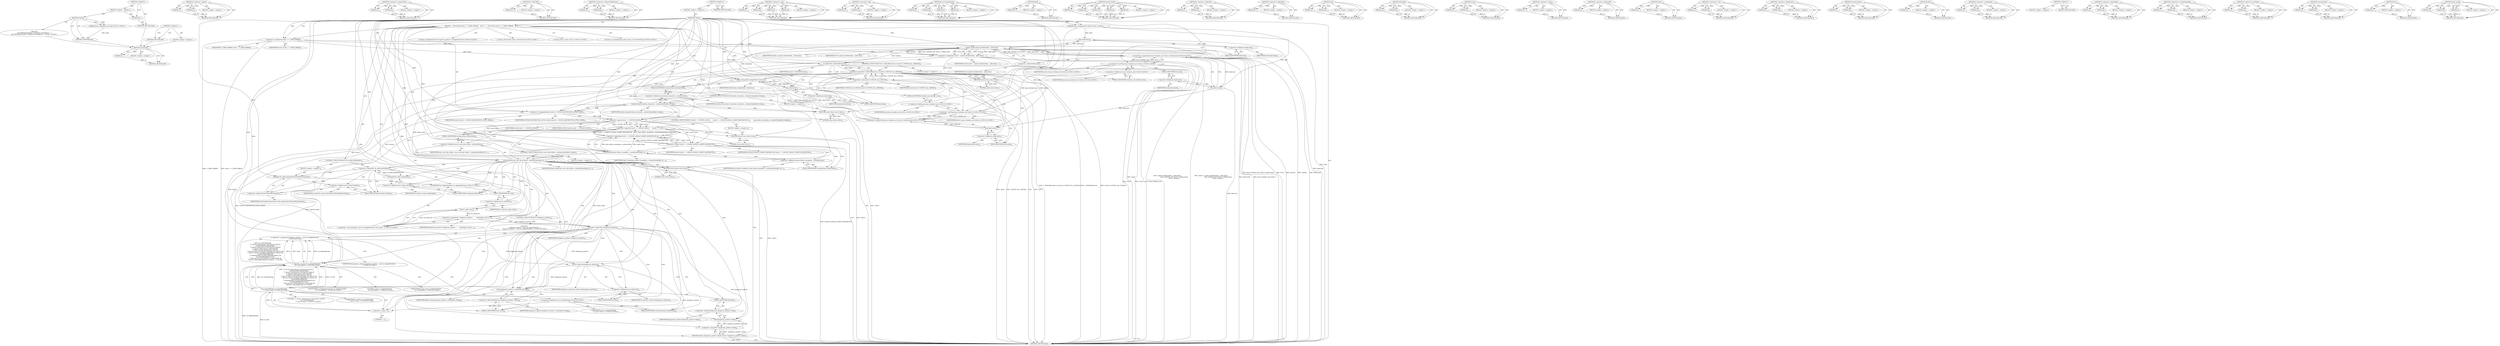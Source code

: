 digraph "&lt;global&gt;" {
vulnerable_282 [label=<(METHOD,initialized)>];
vulnerable_283 [label=<(PARAM,p1)>];
vulnerable_284 [label=<(BLOCK,&lt;empty&gt;,&lt;empty&gt;)>];
vulnerable_285 [label=<(METHOD_RETURN,ANY)>];
vulnerable_263 [label=<(METHOD,&lt;operator&gt;.equals)>];
vulnerable_264 [label=<(PARAM,p1)>];
vulnerable_265 [label=<(PARAM,p2)>];
vulnerable_266 [label=<(BLOCK,&lt;empty&gt;,&lt;empty&gt;)>];
vulnerable_267 [label=<(METHOD_RETURN,ANY)>];
vulnerable_215 [label=<(METHOD,&lt;operator&gt;.greaterThan)>];
vulnerable_216 [label=<(PARAM,p1)>];
vulnerable_217 [label=<(PARAM,p2)>];
vulnerable_218 [label=<(BLOCK,&lt;empty&gt;,&lt;empty&gt;)>];
vulnerable_219 [label=<(METHOD_RETURN,ANY)>];
vulnerable_238 [label=<(METHOD,U_FAILURE)>];
vulnerable_239 [label=<(PARAM,p1)>];
vulnerable_240 [label=<(BLOCK,&lt;empty&gt;,&lt;empty&gt;)>];
vulnerable_241 [label=<(METHOD_RETURN,ANY)>];
vulnerable_328 [label=<(METHOD,&lt;operator&gt;.indirectFieldAccess)>];
vulnerable_329 [label=<(PARAM,p1)>];
vulnerable_330 [label=<(PARAM,p2)>];
vulnerable_331 [label=<(BLOCK,&lt;empty&gt;,&lt;empty&gt;)>];
vulnerable_332 [label=<(METHOD_RETURN,ANY)>];
vulnerable_6 [label=<(METHOD,&lt;global&gt;)<SUB>1</SUB>>];
vulnerable_7 [label=<(BLOCK,&lt;empty&gt;,&lt;empty&gt;)<SUB>1</SUB>>];
vulnerable_8 [label=<(METHOD,Check)<SUB>1</SUB>>];
vulnerable_9 [label="<(PARAM,base::StringPiece16 label)<SUB>1</SUB>>"];
vulnerable_10 [label=<(BLOCK,{
   UErrorCode status = U_ZERO_ERROR;
   int32...,{
   UErrorCode status = U_ZERO_ERROR;
   int32...)<SUB>1</SUB>>];
vulnerable_11 [label="<(LOCAL,UErrorCode status: UErrorCode)<SUB>2</SUB>>"];
vulnerable_12 [label=<(&lt;operator&gt;.assignment,status = U_ZERO_ERROR)<SUB>2</SUB>>];
vulnerable_13 [label=<(IDENTIFIER,status,status = U_ZERO_ERROR)<SUB>2</SUB>>];
vulnerable_14 [label=<(IDENTIFIER,U_ZERO_ERROR,status = U_ZERO_ERROR)<SUB>2</SUB>>];
vulnerable_15 [label="<(LOCAL,int32_t result: int32_t)<SUB>3</SUB>>"];
vulnerable_16 [label=<(&lt;operator&gt;.assignment,result = uspoof_check(checker_, label.data(),
 ...)<SUB>3</SUB>>];
vulnerable_17 [label=<(IDENTIFIER,result,result = uspoof_check(checker_, label.data(),
 ...)<SUB>3</SUB>>];
vulnerable_18 [label=<(uspoof_check,uspoof_check(checker_, label.data(),
          ...)<SUB>3</SUB>>];
vulnerable_19 [label=<(IDENTIFIER,checker_,uspoof_check(checker_, label.data(),
          ...)<SUB>3</SUB>>];
vulnerable_20 [label=<(data,label.data())<SUB>3</SUB>>];
vulnerable_21 [label=<(&lt;operator&gt;.fieldAccess,label.data)<SUB>3</SUB>>];
vulnerable_22 [label=<(IDENTIFIER,label,label.data())<SUB>3</SUB>>];
vulnerable_23 [label=<(FIELD_IDENTIFIER,data,data)<SUB>3</SUB>>];
vulnerable_24 [label="<(&lt;operator&gt;.greaterThan,base::checked_cast&lt;int32_t&gt;(label.size()))<SUB>4</SUB>>"];
vulnerable_25 [label="<(&lt;operator&gt;.lessThan,base::checked_cast&lt;int32_t)<SUB>4</SUB>>"];
vulnerable_26 [label="<(&lt;operator&gt;.fieldAccess,base::checked_cast)<SUB>4</SUB>>"];
vulnerable_27 [label="<(IDENTIFIER,base,base::checked_cast&lt;int32_t)<SUB>4</SUB>>"];
vulnerable_28 [label=<(FIELD_IDENTIFIER,checked_cast,checked_cast)<SUB>4</SUB>>];
vulnerable_29 [label="<(IDENTIFIER,int32_t,base::checked_cast&lt;int32_t)<SUB>4</SUB>>"];
vulnerable_30 [label=<(size,label.size())<SUB>4</SUB>>];
vulnerable_31 [label=<(&lt;operator&gt;.fieldAccess,label.size)<SUB>4</SUB>>];
vulnerable_32 [label=<(IDENTIFIER,label,label.size())<SUB>4</SUB>>];
vulnerable_33 [label=<(FIELD_IDENTIFIER,size,size)<SUB>4</SUB>>];
vulnerable_34 [label=<(IDENTIFIER,NULL,uspoof_check(checker_, label.data(),
          ...)<SUB>5</SUB>>];
vulnerable_35 [label=<(&lt;operator&gt;.addressOf,&amp;status)<SUB>5</SUB>>];
vulnerable_36 [label=<(IDENTIFIER,status,uspoof_check(checker_, label.data(),
          ...)<SUB>5</SUB>>];
vulnerable_37 [label=<(CONTROL_STRUCTURE,IF,if (U_FAILURE(status) || (result &amp; USPOOF_ALL_CHECKS)))<SUB>6</SUB>>];
vulnerable_38 [label=<(&lt;operator&gt;.logicalOr,U_FAILURE(status) || (result &amp; USPOOF_ALL_CHECKS))<SUB>6</SUB>>];
vulnerable_39 [label=<(U_FAILURE,U_FAILURE(status))<SUB>6</SUB>>];
vulnerable_40 [label=<(IDENTIFIER,status,U_FAILURE(status))<SUB>6</SUB>>];
vulnerable_41 [label=<(&lt;operator&gt;.and,result &amp; USPOOF_ALL_CHECKS)<SUB>6</SUB>>];
vulnerable_42 [label=<(IDENTIFIER,result,result &amp; USPOOF_ALL_CHECKS)<SUB>6</SUB>>];
vulnerable_43 [label=<(IDENTIFIER,USPOOF_ALL_CHECKS,result &amp; USPOOF_ALL_CHECKS)<SUB>6</SUB>>];
vulnerable_44 [label=<(BLOCK,&lt;empty&gt;,&lt;empty&gt;)<SUB>7</SUB>>];
vulnerable_45 [label=<(RETURN,return false;,return false;)<SUB>7</SUB>>];
vulnerable_46 [label=<(LITERAL,false,return false;)<SUB>7</SUB>>];
vulnerable_47 [label="<(LOCAL,icu.UnicodeString label_string: icu.UnicodeString)<SUB>9</SUB>>"];
vulnerable_48 [label=<(label_string,label_string(FALSE, label.data(),
             ...)<SUB>9</SUB>>];
vulnerable_49 [label=<(IDENTIFIER,FALSE,label_string(FALSE, label.data(),
             ...)<SUB>9</SUB>>];
vulnerable_50 [label=<(data,label.data())<SUB>9</SUB>>];
vulnerable_51 [label=<(&lt;operator&gt;.fieldAccess,label.data)<SUB>9</SUB>>];
vulnerable_52 [label=<(IDENTIFIER,label,label.data())<SUB>9</SUB>>];
vulnerable_53 [label=<(FIELD_IDENTIFIER,data,data)<SUB>9</SUB>>];
vulnerable_54 [label="<(&lt;operator&gt;.greaterThan,base::checked_cast&lt;int32_t&gt;(label.size()))<SUB>10</SUB>>"];
vulnerable_55 [label="<(&lt;operator&gt;.lessThan,base::checked_cast&lt;int32_t)<SUB>10</SUB>>"];
vulnerable_56 [label="<(&lt;operator&gt;.fieldAccess,base::checked_cast)<SUB>10</SUB>>"];
vulnerable_57 [label="<(IDENTIFIER,base,base::checked_cast&lt;int32_t)<SUB>10</SUB>>"];
vulnerable_58 [label=<(FIELD_IDENTIFIER,checked_cast,checked_cast)<SUB>10</SUB>>];
vulnerable_59 [label="<(IDENTIFIER,int32_t,base::checked_cast&lt;int32_t)<SUB>10</SUB>>"];
vulnerable_60 [label=<(size,label.size())<SUB>10</SUB>>];
vulnerable_61 [label=<(&lt;operator&gt;.fieldAccess,label.size)<SUB>10</SUB>>];
vulnerable_62 [label=<(IDENTIFIER,label,label.size())<SUB>10</SUB>>];
vulnerable_63 [label=<(FIELD_IDENTIFIER,size,size)<SUB>10</SUB>>];
vulnerable_64 [label=<(CONTROL_STRUCTURE,IF,if (deviation_characters_.containsSome(label_string)))<SUB>12</SUB>>];
vulnerable_65 [label=<(containsSome,deviation_characters_.containsSome(label_string))<SUB>12</SUB>>];
vulnerable_66 [label=<(&lt;operator&gt;.fieldAccess,deviation_characters_.containsSome)<SUB>12</SUB>>];
vulnerable_67 [label=<(IDENTIFIER,deviation_characters_,deviation_characters_.containsSome(label_string))<SUB>12</SUB>>];
vulnerable_68 [label=<(FIELD_IDENTIFIER,containsSome,containsSome)<SUB>12</SUB>>];
vulnerable_69 [label=<(IDENTIFIER,label_string,deviation_characters_.containsSome(label_string))<SUB>12</SUB>>];
vulnerable_70 [label=<(BLOCK,&lt;empty&gt;,&lt;empty&gt;)<SUB>13</SUB>>];
vulnerable_71 [label=<(RETURN,return false;,return false;)<SUB>13</SUB>>];
vulnerable_72 [label=<(LITERAL,false,return false;)<SUB>13</SUB>>];
vulnerable_73 [label=<(&lt;operators&gt;.assignmentAnd,result &amp;= USPOOF_RESTRICTION_LEVEL_MASK)<SUB>15</SUB>>];
vulnerable_74 [label=<(IDENTIFIER,result,result &amp;= USPOOF_RESTRICTION_LEVEL_MASK)<SUB>15</SUB>>];
vulnerable_75 [label=<(IDENTIFIER,USPOOF_RESTRICTION_LEVEL_MASK,result &amp;= USPOOF_RESTRICTION_LEVEL_MASK)<SUB>15</SUB>>];
vulnerable_76 [label=<(CONTROL_STRUCTURE,IF,if (result == USPOOF_ASCII ||
      (result == USPOOF_SINGLE_SCRIPT_RESTRICTIVE &amp;&amp;
       kana_letters_exceptions_.containsNone(label_string))))<SUB>16</SUB>>];
vulnerable_77 [label=<(&lt;operator&gt;.logicalOr,result == USPOOF_ASCII ||
      (result == USPO...)<SUB>16</SUB>>];
vulnerable_78 [label=<(&lt;operator&gt;.equals,result == USPOOF_ASCII)<SUB>16</SUB>>];
vulnerable_79 [label=<(IDENTIFIER,result,result == USPOOF_ASCII)<SUB>16</SUB>>];
vulnerable_80 [label=<(IDENTIFIER,USPOOF_ASCII,result == USPOOF_ASCII)<SUB>16</SUB>>];
vulnerable_81 [label=<(&lt;operator&gt;.logicalAnd,result == USPOOF_SINGLE_SCRIPT_RESTRICTIVE &amp;&amp;
 ...)<SUB>17</SUB>>];
vulnerable_82 [label=<(&lt;operator&gt;.equals,result == USPOOF_SINGLE_SCRIPT_RESTRICTIVE)<SUB>17</SUB>>];
vulnerable_83 [label=<(IDENTIFIER,result,result == USPOOF_SINGLE_SCRIPT_RESTRICTIVE)<SUB>17</SUB>>];
vulnerable_84 [label=<(IDENTIFIER,USPOOF_SINGLE_SCRIPT_RESTRICTIVE,result == USPOOF_SINGLE_SCRIPT_RESTRICTIVE)<SUB>17</SUB>>];
vulnerable_85 [label=<(containsNone,kana_letters_exceptions_.containsNone(label_str...)<SUB>18</SUB>>];
vulnerable_86 [label=<(&lt;operator&gt;.fieldAccess,kana_letters_exceptions_.containsNone)<SUB>18</SUB>>];
vulnerable_87 [label=<(IDENTIFIER,kana_letters_exceptions_,kana_letters_exceptions_.containsNone(label_str...)<SUB>18</SUB>>];
vulnerable_88 [label=<(FIELD_IDENTIFIER,containsNone,containsNone)<SUB>18</SUB>>];
vulnerable_89 [label=<(IDENTIFIER,label_string,kana_letters_exceptions_.containsNone(label_str...)<SUB>18</SUB>>];
vulnerable_90 [label=<(BLOCK,&lt;empty&gt;,&lt;empty&gt;)<SUB>19</SUB>>];
vulnerable_91 [label=<(RETURN,return true;,return true;)<SUB>19</SUB>>];
vulnerable_92 [label=<(LITERAL,true,return true;)<SUB>19</SUB>>];
vulnerable_93 [label=<(CONTROL_STRUCTURE,IF,if (non_ascii_latin_letters_.containsSome(label_string)))<SUB>21</SUB>>];
vulnerable_94 [label=<(containsSome,non_ascii_latin_letters_.containsSome(label_str...)<SUB>21</SUB>>];
vulnerable_95 [label=<(&lt;operator&gt;.fieldAccess,non_ascii_latin_letters_.containsSome)<SUB>21</SUB>>];
vulnerable_96 [label=<(IDENTIFIER,non_ascii_latin_letters_,non_ascii_latin_letters_.containsSome(label_str...)<SUB>21</SUB>>];
vulnerable_97 [label=<(FIELD_IDENTIFIER,containsSome,containsSome)<SUB>21</SUB>>];
vulnerable_98 [label=<(IDENTIFIER,label_string,non_ascii_latin_letters_.containsSome(label_str...)<SUB>21</SUB>>];
vulnerable_99 [label=<(BLOCK,&lt;empty&gt;,&lt;empty&gt;)<SUB>22</SUB>>];
vulnerable_100 [label=<(RETURN,return false;,return false;)<SUB>22</SUB>>];
vulnerable_101 [label=<(LITERAL,false,return false;)<SUB>22</SUB>>];
vulnerable_102 [label=<(CONTROL_STRUCTURE,IF,if (!tls_index.initialized()))<SUB>24</SUB>>];
vulnerable_103 [label=<(&lt;operator&gt;.logicalNot,!tls_index.initialized())<SUB>24</SUB>>];
vulnerable_104 [label=<(initialized,tls_index.initialized())<SUB>24</SUB>>];
vulnerable_105 [label=<(&lt;operator&gt;.fieldAccess,tls_index.initialized)<SUB>24</SUB>>];
vulnerable_106 [label=<(IDENTIFIER,tls_index,tls_index.initialized())<SUB>24</SUB>>];
vulnerable_107 [label=<(FIELD_IDENTIFIER,initialized,initialized)<SUB>24</SUB>>];
vulnerable_108 [label=<(BLOCK,&lt;empty&gt;,&lt;empty&gt;)<SUB>25</SUB>>];
vulnerable_109 [label=<(Initialize,tls_index.Initialize(&amp;OnThreadTermination))<SUB>25</SUB>>];
vulnerable_110 [label=<(&lt;operator&gt;.fieldAccess,tls_index.Initialize)<SUB>25</SUB>>];
vulnerable_111 [label=<(IDENTIFIER,tls_index,tls_index.Initialize(&amp;OnThreadTermination))<SUB>25</SUB>>];
vulnerable_112 [label=<(FIELD_IDENTIFIER,Initialize,Initialize)<SUB>25</SUB>>];
vulnerable_113 [label=<(&lt;operator&gt;.addressOf,&amp;OnThreadTermination)<SUB>25</SUB>>];
vulnerable_114 [label=<(IDENTIFIER,OnThreadTermination,tls_index.Initialize(&amp;OnThreadTermination))<SUB>25</SUB>>];
vulnerable_115 [label="<(LOCAL,icu.RegexMatcher* dangerous_pattern: icu.RegexMatcher*)<SUB>26</SUB>>"];
vulnerable_116 [label=<(&lt;operator&gt;.assignment,* dangerous_pattern =
      reinterpret_cast&lt;ic...)<SUB>26</SUB>>];
vulnerable_117 [label=<(IDENTIFIER,dangerous_pattern,* dangerous_pattern =
      reinterpret_cast&lt;ic...)<SUB>26</SUB>>];
vulnerable_118 [label="<(&lt;operator&gt;.cast,reinterpret_cast&lt;icu::RegexMatcher*&gt;(tls_index....)<SUB>27</SUB>>"];
vulnerable_119 [label="<(UNKNOWN,icu::RegexMatcher*,icu::RegexMatcher*)<SUB>27</SUB>>"];
vulnerable_120 [label=<(Get,tls_index.Get())<SUB>27</SUB>>];
vulnerable_121 [label=<(&lt;operator&gt;.fieldAccess,tls_index.Get)<SUB>27</SUB>>];
vulnerable_122 [label=<(IDENTIFIER,tls_index,tls_index.Get())<SUB>27</SUB>>];
vulnerable_123 [label=<(FIELD_IDENTIFIER,Get,Get)<SUB>27</SUB>>];
vulnerable_124 [label=<(CONTROL_STRUCTURE,IF,if (!dangerous_pattern))<SUB>28</SUB>>];
vulnerable_125 [label=<(&lt;operator&gt;.logicalNot,!dangerous_pattern)<SUB>28</SUB>>];
vulnerable_126 [label=<(IDENTIFIER,dangerous_pattern,!dangerous_pattern)<SUB>28</SUB>>];
vulnerable_127 [label="<(BLOCK,{
    dangerous_pattern = new icu::RegexMatcher...,{
    dangerous_pattern = new icu::RegexMatcher...)<SUB>28</SUB>>"];
vulnerable_128 [label="<(&lt;operator&gt;.assignment,dangerous_pattern = new icu::RegexMatcher(
    ...)<SUB>29</SUB>>"];
vulnerable_129 [label="<(IDENTIFIER,dangerous_pattern,dangerous_pattern = new icu::RegexMatcher(
    ...)<SUB>29</SUB>>"];
vulnerable_130 [label="<(&lt;operator&gt;.new,new icu::RegexMatcher(
        icu::UnicodeStri...)<SUB>29</SUB>>"];
vulnerable_131 [label="<(IDENTIFIER,icu::RegexMatcher,new icu::RegexMatcher(
        icu::UnicodeStri...)<SUB>29</SUB>>"];
vulnerable_132 [label="<(icu.UnicodeString,icu::UnicodeString(
            &quot;[^\\p{scx=kana...)<SUB>30</SUB>>"];
vulnerable_133 [label="<(&lt;operator&gt;.fieldAccess,icu::UnicodeString)<SUB>30</SUB>>"];
vulnerable_134 [label="<(IDENTIFIER,icu,icu::UnicodeString(
            &quot;[^\\p{scx=kana...)<SUB>30</SUB>>"];
vulnerable_135 [label=<(FIELD_IDENTIFIER,UnicodeString,UnicodeString)<SUB>30</SUB>>];
vulnerable_136 [label="<(LITERAL,&quot;[^\\p{scx=kana}\\p{scx=hira}\\p{scx=hani}]&quot;
  ...,icu::UnicodeString(
            &quot;[^\\p{scx=kana...)<SUB>31</SUB>>"];
vulnerable_137 [label=<(&lt;operator&gt;.minus,-1)<SUB>42</SUB>>];
vulnerable_138 [label=<(LITERAL,1,-1)<SUB>42</SUB>>];
vulnerable_139 [label="<(IDENTIFIER,US_INV,icu::UnicodeString(
            &quot;[^\\p{scx=kana...)<SUB>42</SUB>>"];
vulnerable_140 [label="<(LITERAL,0,new icu::RegexMatcher(
        icu::UnicodeStri...)<SUB>43</SUB>>"];
vulnerable_141 [label="<(IDENTIFIER,status,new icu::RegexMatcher(
        icu::UnicodeStri...)<SUB>43</SUB>>"];
vulnerable_142 [label=<(Set,tls_index.Set(dangerous_pattern))<SUB>44</SUB>>];
vulnerable_143 [label=<(&lt;operator&gt;.fieldAccess,tls_index.Set)<SUB>44</SUB>>];
vulnerable_144 [label=<(IDENTIFIER,tls_index,tls_index.Set(dangerous_pattern))<SUB>44</SUB>>];
vulnerable_145 [label=<(FIELD_IDENTIFIER,Set,Set)<SUB>44</SUB>>];
vulnerable_146 [label=<(IDENTIFIER,dangerous_pattern,tls_index.Set(dangerous_pattern))<SUB>44</SUB>>];
vulnerable_147 [label=<(reset,dangerous_pattern-&gt;reset(label_string))<SUB>46</SUB>>];
vulnerable_148 [label=<(&lt;operator&gt;.indirectFieldAccess,dangerous_pattern-&gt;reset)<SUB>46</SUB>>];
vulnerable_149 [label=<(IDENTIFIER,dangerous_pattern,dangerous_pattern-&gt;reset(label_string))<SUB>46</SUB>>];
vulnerable_150 [label=<(FIELD_IDENTIFIER,reset,reset)<SUB>46</SUB>>];
vulnerable_151 [label=<(IDENTIFIER,label_string,dangerous_pattern-&gt;reset(label_string))<SUB>46</SUB>>];
vulnerable_152 [label=<(RETURN,return !dangerous_pattern-&gt;find();,return !dangerous_pattern-&gt;find();)<SUB>47</SUB>>];
vulnerable_153 [label=<(&lt;operator&gt;.logicalNot,!dangerous_pattern-&gt;find())<SUB>47</SUB>>];
vulnerable_154 [label=<(find,dangerous_pattern-&gt;find())<SUB>47</SUB>>];
vulnerable_155 [label=<(&lt;operator&gt;.indirectFieldAccess,dangerous_pattern-&gt;find)<SUB>47</SUB>>];
vulnerable_156 [label=<(IDENTIFIER,dangerous_pattern,dangerous_pattern-&gt;find())<SUB>47</SUB>>];
vulnerable_157 [label=<(FIELD_IDENTIFIER,find,find)<SUB>47</SUB>>];
vulnerable_158 [label=<(METHOD_RETURN,bool)<SUB>1</SUB>>];
vulnerable_160 [label=<(METHOD_RETURN,ANY)<SUB>1</SUB>>];
vulnerable_300 [label=<(METHOD,&lt;operator&gt;.new)>];
vulnerable_301 [label=<(PARAM,p1)>];
vulnerable_302 [label=<(PARAM,p2)>];
vulnerable_303 [label=<(PARAM,p3)>];
vulnerable_304 [label=<(PARAM,p4)>];
vulnerable_305 [label=<(BLOCK,&lt;empty&gt;,&lt;empty&gt;)>];
vulnerable_306 [label=<(METHOD_RETURN,ANY)>];
vulnerable_242 [label=<(METHOD,&lt;operator&gt;.and)>];
vulnerable_243 [label=<(PARAM,p1)>];
vulnerable_244 [label=<(PARAM,p2)>];
vulnerable_245 [label=<(BLOCK,&lt;empty&gt;,&lt;empty&gt;)>];
vulnerable_246 [label=<(METHOD_RETURN,ANY)>];
vulnerable_307 [label=<(METHOD,icu.UnicodeString)>];
vulnerable_308 [label=<(PARAM,p1)>];
vulnerable_309 [label=<(PARAM,p2)>];
vulnerable_310 [label=<(PARAM,p3)>];
vulnerable_311 [label=<(PARAM,p4)>];
vulnerable_312 [label=<(BLOCK,&lt;empty&gt;,&lt;empty&gt;)>];
vulnerable_313 [label=<(METHOD_RETURN,ANY)>];
vulnerable_333 [label=<(METHOD,find)>];
vulnerable_334 [label=<(PARAM,p1)>];
vulnerable_335 [label=<(BLOCK,&lt;empty&gt;,&lt;empty&gt;)>];
vulnerable_336 [label=<(METHOD_RETURN,ANY)>];
vulnerable_198 [label=<(METHOD,uspoof_check)>];
vulnerable_199 [label=<(PARAM,p1)>];
vulnerable_200 [label=<(PARAM,p2)>];
vulnerable_201 [label=<(PARAM,p3)>];
vulnerable_202 [label=<(PARAM,p4)>];
vulnerable_203 [label=<(PARAM,p5)>];
vulnerable_204 [label=<(BLOCK,&lt;empty&gt;,&lt;empty&gt;)>];
vulnerable_205 [label=<(METHOD_RETURN,ANY)>];
vulnerable_233 [label=<(METHOD,&lt;operator&gt;.logicalOr)>];
vulnerable_234 [label=<(PARAM,p1)>];
vulnerable_235 [label=<(PARAM,p2)>];
vulnerable_236 [label=<(BLOCK,&lt;empty&gt;,&lt;empty&gt;)>];
vulnerable_237 [label=<(METHOD_RETURN,ANY)>];
vulnerable_278 [label=<(METHOD,&lt;operator&gt;.logicalNot)>];
vulnerable_279 [label=<(PARAM,p1)>];
vulnerable_280 [label=<(BLOCK,&lt;empty&gt;,&lt;empty&gt;)>];
vulnerable_281 [label=<(METHOD_RETURN,ANY)>];
vulnerable_318 [label=<(METHOD,Set)>];
vulnerable_319 [label=<(PARAM,p1)>];
vulnerable_320 [label=<(PARAM,p2)>];
vulnerable_321 [label=<(BLOCK,&lt;empty&gt;,&lt;empty&gt;)>];
vulnerable_322 [label=<(METHOD_RETURN,ANY)>];
vulnerable_286 [label=<(METHOD,Initialize)>];
vulnerable_287 [label=<(PARAM,p1)>];
vulnerable_288 [label=<(PARAM,p2)>];
vulnerable_289 [label=<(BLOCK,&lt;empty&gt;,&lt;empty&gt;)>];
vulnerable_290 [label=<(METHOD_RETURN,ANY)>];
vulnerable_323 [label=<(METHOD,reset)>];
vulnerable_324 [label=<(PARAM,p1)>];
vulnerable_325 [label=<(PARAM,p2)>];
vulnerable_326 [label=<(BLOCK,&lt;empty&gt;,&lt;empty&gt;)>];
vulnerable_327 [label=<(METHOD_RETURN,ANY)>];
vulnerable_314 [label=<(METHOD,&lt;operator&gt;.minus)>];
vulnerable_315 [label=<(PARAM,p1)>];
vulnerable_316 [label=<(BLOCK,&lt;empty&gt;,&lt;empty&gt;)>];
vulnerable_317 [label=<(METHOD_RETURN,ANY)>];
vulnerable_229 [label=<(METHOD,&lt;operator&gt;.addressOf)>];
vulnerable_230 [label=<(PARAM,p1)>];
vulnerable_231 [label=<(BLOCK,&lt;empty&gt;,&lt;empty&gt;)>];
vulnerable_232 [label=<(METHOD_RETURN,ANY)>];
vulnerable_225 [label=<(METHOD,size)>];
vulnerable_226 [label=<(PARAM,p1)>];
vulnerable_227 [label=<(BLOCK,&lt;empty&gt;,&lt;empty&gt;)>];
vulnerable_228 [label=<(METHOD_RETURN,ANY)>];
vulnerable_291 [label=<(METHOD,&lt;operator&gt;.cast)>];
vulnerable_292 [label=<(PARAM,p1)>];
vulnerable_293 [label=<(PARAM,p2)>];
vulnerable_294 [label=<(BLOCK,&lt;empty&gt;,&lt;empty&gt;)>];
vulnerable_295 [label=<(METHOD_RETURN,ANY)>];
vulnerable_210 [label=<(METHOD,&lt;operator&gt;.fieldAccess)>];
vulnerable_211 [label=<(PARAM,p1)>];
vulnerable_212 [label=<(PARAM,p2)>];
vulnerable_213 [label=<(BLOCK,&lt;empty&gt;,&lt;empty&gt;)>];
vulnerable_214 [label=<(METHOD_RETURN,ANY)>];
vulnerable_253 [label=<(METHOD,containsSome)>];
vulnerable_254 [label=<(PARAM,p1)>];
vulnerable_255 [label=<(PARAM,p2)>];
vulnerable_256 [label=<(BLOCK,&lt;empty&gt;,&lt;empty&gt;)>];
vulnerable_257 [label=<(METHOD_RETURN,ANY)>];
vulnerable_206 [label=<(METHOD,data)>];
vulnerable_207 [label=<(PARAM,p1)>];
vulnerable_208 [label=<(BLOCK,&lt;empty&gt;,&lt;empty&gt;)>];
vulnerable_209 [label=<(METHOD_RETURN,ANY)>];
vulnerable_193 [label=<(METHOD,&lt;operator&gt;.assignment)>];
vulnerable_194 [label=<(PARAM,p1)>];
vulnerable_195 [label=<(PARAM,p2)>];
vulnerable_196 [label=<(BLOCK,&lt;empty&gt;,&lt;empty&gt;)>];
vulnerable_197 [label=<(METHOD_RETURN,ANY)>];
vulnerable_187 [label=<(METHOD,&lt;global&gt;)<SUB>1</SUB>>];
vulnerable_188 [label=<(BLOCK,&lt;empty&gt;,&lt;empty&gt;)>];
vulnerable_189 [label=<(METHOD_RETURN,ANY)>];
vulnerable_268 [label=<(METHOD,&lt;operator&gt;.logicalAnd)>];
vulnerable_269 [label=<(PARAM,p1)>];
vulnerable_270 [label=<(PARAM,p2)>];
vulnerable_271 [label=<(BLOCK,&lt;empty&gt;,&lt;empty&gt;)>];
vulnerable_272 [label=<(METHOD_RETURN,ANY)>];
vulnerable_258 [label=<(METHOD,&lt;operators&gt;.assignmentAnd)>];
vulnerable_259 [label=<(PARAM,p1)>];
vulnerable_260 [label=<(PARAM,p2)>];
vulnerable_261 [label=<(BLOCK,&lt;empty&gt;,&lt;empty&gt;)>];
vulnerable_262 [label=<(METHOD_RETURN,ANY)>];
vulnerable_220 [label=<(METHOD,&lt;operator&gt;.lessThan)>];
vulnerable_221 [label=<(PARAM,p1)>];
vulnerable_222 [label=<(PARAM,p2)>];
vulnerable_223 [label=<(BLOCK,&lt;empty&gt;,&lt;empty&gt;)>];
vulnerable_224 [label=<(METHOD_RETURN,ANY)>];
vulnerable_273 [label=<(METHOD,containsNone)>];
vulnerable_274 [label=<(PARAM,p1)>];
vulnerable_275 [label=<(PARAM,p2)>];
vulnerable_276 [label=<(BLOCK,&lt;empty&gt;,&lt;empty&gt;)>];
vulnerable_277 [label=<(METHOD_RETURN,ANY)>];
vulnerable_296 [label=<(METHOD,Get)>];
vulnerable_297 [label=<(PARAM,p1)>];
vulnerable_298 [label=<(BLOCK,&lt;empty&gt;,&lt;empty&gt;)>];
vulnerable_299 [label=<(METHOD_RETURN,ANY)>];
vulnerable_247 [label=<(METHOD,label_string)>];
vulnerable_248 [label=<(PARAM,p1)>];
vulnerable_249 [label=<(PARAM,p2)>];
vulnerable_250 [label=<(PARAM,p3)>];
vulnerable_251 [label=<(BLOCK,&lt;empty&gt;,&lt;empty&gt;)>];
vulnerable_252 [label=<(METHOD_RETURN,ANY)>];
fixed_6 [label=<(METHOD,&lt;global&gt;)<SUB>1</SUB>>];
fixed_7 [label=<(BLOCK,&lt;empty&gt;,&lt;empty&gt;)<SUB>1</SUB>>];
fixed_8 [label=<(METHOD,Check)<SUB>1</SUB>>];
fixed_9 [label="<(PARAM,base::StringPiece16 label)<SUB>1</SUB>>"];
fixed_10 [label="<(BLOCK,{
bool IDNSpoofChecker::Check(base::StringPiece...,{
bool IDNSpoofChecker::Check(base::StringPiece...)<SUB>1</SUB>>"];
fixed_11 [label=<(METHOD_RETURN,bool)<SUB>1</SUB>>];
fixed_13 [label=<(UNKNOWN,,)>];
fixed_14 [label=<(METHOD_RETURN,ANY)<SUB>1</SUB>>];
fixed_25 [label=<(METHOD,&lt;global&gt;)<SUB>1</SUB>>];
fixed_26 [label=<(BLOCK,&lt;empty&gt;,&lt;empty&gt;)>];
fixed_27 [label=<(METHOD_RETURN,ANY)>];
vulnerable_282 -> vulnerable_283  [key=0, label="AST: "];
vulnerable_282 -> vulnerable_283  [key=1, label="DDG: "];
vulnerable_282 -> vulnerable_284  [key=0, label="AST: "];
vulnerable_282 -> vulnerable_285  [key=0, label="AST: "];
vulnerable_282 -> vulnerable_285  [key=1, label="CFG: "];
vulnerable_283 -> vulnerable_285  [key=0, label="DDG: p1"];
vulnerable_263 -> vulnerable_264  [key=0, label="AST: "];
vulnerable_263 -> vulnerable_264  [key=1, label="DDG: "];
vulnerable_263 -> vulnerable_266  [key=0, label="AST: "];
vulnerable_263 -> vulnerable_265  [key=0, label="AST: "];
vulnerable_263 -> vulnerable_265  [key=1, label="DDG: "];
vulnerable_263 -> vulnerable_267  [key=0, label="AST: "];
vulnerable_263 -> vulnerable_267  [key=1, label="CFG: "];
vulnerable_264 -> vulnerable_267  [key=0, label="DDG: p1"];
vulnerable_265 -> vulnerable_267  [key=0, label="DDG: p2"];
vulnerable_215 -> vulnerable_216  [key=0, label="AST: "];
vulnerable_215 -> vulnerable_216  [key=1, label="DDG: "];
vulnerable_215 -> vulnerable_218  [key=0, label="AST: "];
vulnerable_215 -> vulnerable_217  [key=0, label="AST: "];
vulnerable_215 -> vulnerable_217  [key=1, label="DDG: "];
vulnerable_215 -> vulnerable_219  [key=0, label="AST: "];
vulnerable_215 -> vulnerable_219  [key=1, label="CFG: "];
vulnerable_216 -> vulnerable_219  [key=0, label="DDG: p1"];
vulnerable_217 -> vulnerable_219  [key=0, label="DDG: p2"];
vulnerable_238 -> vulnerable_239  [key=0, label="AST: "];
vulnerable_238 -> vulnerable_239  [key=1, label="DDG: "];
vulnerable_238 -> vulnerable_240  [key=0, label="AST: "];
vulnerable_238 -> vulnerable_241  [key=0, label="AST: "];
vulnerable_238 -> vulnerable_241  [key=1, label="CFG: "];
vulnerable_239 -> vulnerable_241  [key=0, label="DDG: p1"];
vulnerable_328 -> vulnerable_329  [key=0, label="AST: "];
vulnerable_328 -> vulnerable_329  [key=1, label="DDG: "];
vulnerable_328 -> vulnerable_331  [key=0, label="AST: "];
vulnerable_328 -> vulnerable_330  [key=0, label="AST: "];
vulnerable_328 -> vulnerable_330  [key=1, label="DDG: "];
vulnerable_328 -> vulnerable_332  [key=0, label="AST: "];
vulnerable_328 -> vulnerable_332  [key=1, label="CFG: "];
vulnerable_329 -> vulnerable_332  [key=0, label="DDG: p1"];
vulnerable_330 -> vulnerable_332  [key=0, label="DDG: p2"];
vulnerable_6 -> vulnerable_7  [key=0, label="AST: "];
vulnerable_6 -> vulnerable_160  [key=0, label="AST: "];
vulnerable_6 -> vulnerable_160  [key=1, label="CFG: "];
vulnerable_7 -> vulnerable_8  [key=0, label="AST: "];
vulnerable_8 -> vulnerable_9  [key=0, label="AST: "];
vulnerable_8 -> vulnerable_9  [key=1, label="DDG: "];
vulnerable_8 -> vulnerable_10  [key=0, label="AST: "];
vulnerable_8 -> vulnerable_158  [key=0, label="AST: "];
vulnerable_8 -> vulnerable_12  [key=0, label="CFG: "];
vulnerable_8 -> vulnerable_12  [key=1, label="DDG: "];
vulnerable_8 -> vulnerable_73  [key=0, label="DDG: "];
vulnerable_8 -> vulnerable_48  [key=0, label="DDG: "];
vulnerable_8 -> vulnerable_147  [key=0, label="DDG: "];
vulnerable_8 -> vulnerable_18  [key=0, label="DDG: "];
vulnerable_8 -> vulnerable_45  [key=0, label="DDG: "];
vulnerable_8 -> vulnerable_65  [key=0, label="DDG: "];
vulnerable_8 -> vulnerable_71  [key=0, label="DDG: "];
vulnerable_8 -> vulnerable_91  [key=0, label="DDG: "];
vulnerable_8 -> vulnerable_94  [key=0, label="DDG: "];
vulnerable_8 -> vulnerable_100  [key=0, label="DDG: "];
vulnerable_8 -> vulnerable_125  [key=0, label="DDG: "];
vulnerable_8 -> vulnerable_39  [key=0, label="DDG: "];
vulnerable_8 -> vulnerable_41  [key=0, label="DDG: "];
vulnerable_8 -> vulnerable_46  [key=0, label="DDG: "];
vulnerable_8 -> vulnerable_55  [key=0, label="DDG: "];
vulnerable_8 -> vulnerable_72  [key=0, label="DDG: "];
vulnerable_8 -> vulnerable_78  [key=0, label="DDG: "];
vulnerable_8 -> vulnerable_92  [key=0, label="DDG: "];
vulnerable_8 -> vulnerable_101  [key=0, label="DDG: "];
vulnerable_8 -> vulnerable_109  [key=0, label="DDG: "];
vulnerable_8 -> vulnerable_142  [key=0, label="DDG: "];
vulnerable_8 -> vulnerable_25  [key=0, label="DDG: "];
vulnerable_8 -> vulnerable_82  [key=0, label="DDG: "];
vulnerable_8 -> vulnerable_85  [key=0, label="DDG: "];
vulnerable_8 -> vulnerable_130  [key=0, label="DDG: "];
vulnerable_8 -> vulnerable_132  [key=0, label="DDG: "];
vulnerable_8 -> vulnerable_137  [key=0, label="DDG: "];
vulnerable_9 -> vulnerable_158  [key=0, label="DDG: label"];
vulnerable_9 -> vulnerable_50  [key=0, label="DDG: label"];
vulnerable_9 -> vulnerable_20  [key=0, label="DDG: label"];
vulnerable_9 -> vulnerable_60  [key=0, label="DDG: label"];
vulnerable_9 -> vulnerable_30  [key=0, label="DDG: label"];
vulnerable_10 -> vulnerable_11  [key=0, label="AST: "];
vulnerable_10 -> vulnerable_12  [key=0, label="AST: "];
vulnerable_10 -> vulnerable_15  [key=0, label="AST: "];
vulnerable_10 -> vulnerable_16  [key=0, label="AST: "];
vulnerable_10 -> vulnerable_37  [key=0, label="AST: "];
vulnerable_10 -> vulnerable_47  [key=0, label="AST: "];
vulnerable_10 -> vulnerable_48  [key=0, label="AST: "];
vulnerable_10 -> vulnerable_64  [key=0, label="AST: "];
vulnerable_10 -> vulnerable_73  [key=0, label="AST: "];
vulnerable_10 -> vulnerable_76  [key=0, label="AST: "];
vulnerable_10 -> vulnerable_93  [key=0, label="AST: "];
vulnerable_10 -> vulnerable_102  [key=0, label="AST: "];
vulnerable_10 -> vulnerable_115  [key=0, label="AST: "];
vulnerable_10 -> vulnerable_116  [key=0, label="AST: "];
vulnerable_10 -> vulnerable_124  [key=0, label="AST: "];
vulnerable_10 -> vulnerable_147  [key=0, label="AST: "];
vulnerable_10 -> vulnerable_152  [key=0, label="AST: "];
vulnerable_12 -> vulnerable_13  [key=0, label="AST: "];
vulnerable_12 -> vulnerable_14  [key=0, label="AST: "];
vulnerable_12 -> vulnerable_23  [key=0, label="CFG: "];
vulnerable_12 -> vulnerable_158  [key=0, label="DDG: status = U_ZERO_ERROR"];
vulnerable_12 -> vulnerable_158  [key=1, label="DDG: U_ZERO_ERROR"];
vulnerable_12 -> vulnerable_18  [key=0, label="DDG: status"];
vulnerable_12 -> vulnerable_39  [key=0, label="DDG: status"];
vulnerable_16 -> vulnerable_17  [key=0, label="AST: "];
vulnerable_16 -> vulnerable_18  [key=0, label="AST: "];
vulnerable_16 -> vulnerable_39  [key=0, label="CFG: "];
vulnerable_16 -> vulnerable_158  [key=0, label="DDG: result"];
vulnerable_16 -> vulnerable_158  [key=1, label="DDG: uspoof_check(checker_, label.data(),
                                 base::checked_cast&lt;int32_t&gt;(label.size()),
                                NULL, &amp;status)"];
vulnerable_16 -> vulnerable_158  [key=2, label="DDG: result = uspoof_check(checker_, label.data(),
                                 base::checked_cast&lt;int32_t&gt;(label.size()),
                                NULL, &amp;status)"];
vulnerable_16 -> vulnerable_73  [key=0, label="DDG: result"];
vulnerable_16 -> vulnerable_41  [key=0, label="DDG: result"];
vulnerable_18 -> vulnerable_19  [key=0, label="AST: "];
vulnerable_18 -> vulnerable_20  [key=0, label="AST: "];
vulnerable_18 -> vulnerable_24  [key=0, label="AST: "];
vulnerable_18 -> vulnerable_34  [key=0, label="AST: "];
vulnerable_18 -> vulnerable_35  [key=0, label="AST: "];
vulnerable_18 -> vulnerable_16  [key=0, label="CFG: "];
vulnerable_18 -> vulnerable_16  [key=1, label="DDG: &amp;status"];
vulnerable_18 -> vulnerable_16  [key=2, label="DDG: label.data()"];
vulnerable_18 -> vulnerable_16  [key=3, label="DDG: checker_"];
vulnerable_18 -> vulnerable_16  [key=4, label="DDG: base::checked_cast&lt;int32_t&gt;(label.size())"];
vulnerable_18 -> vulnerable_16  [key=5, label="DDG: NULL"];
vulnerable_18 -> vulnerable_158  [key=0, label="DDG: label.data()"];
vulnerable_18 -> vulnerable_158  [key=1, label="DDG: base::checked_cast&lt;int32_t&gt;(label.size())"];
vulnerable_18 -> vulnerable_158  [key=2, label="DDG: NULL"];
vulnerable_18 -> vulnerable_158  [key=3, label="DDG: &amp;status"];
vulnerable_18 -> vulnerable_158  [key=4, label="DDG: checker_"];
vulnerable_18 -> vulnerable_39  [key=0, label="DDG: &amp;status"];
vulnerable_18 -> vulnerable_130  [key=0, label="DDG: &amp;status"];
vulnerable_20 -> vulnerable_21  [key=0, label="AST: "];
vulnerable_20 -> vulnerable_28  [key=0, label="CFG: "];
vulnerable_20 -> vulnerable_158  [key=0, label="DDG: label.data"];
vulnerable_20 -> vulnerable_18  [key=0, label="DDG: label.data"];
vulnerable_20 -> vulnerable_50  [key=0, label="DDG: label.data"];
vulnerable_21 -> vulnerable_22  [key=0, label="AST: "];
vulnerable_21 -> vulnerable_23  [key=0, label="AST: "];
vulnerable_21 -> vulnerable_20  [key=0, label="CFG: "];
vulnerable_23 -> vulnerable_21  [key=0, label="CFG: "];
vulnerable_24 -> vulnerable_25  [key=0, label="AST: "];
vulnerable_24 -> vulnerable_30  [key=0, label="AST: "];
vulnerable_24 -> vulnerable_35  [key=0, label="CFG: "];
vulnerable_24 -> vulnerable_158  [key=0, label="DDG: base::checked_cast&lt;int32_t"];
vulnerable_24 -> vulnerable_158  [key=1, label="DDG: label.size()"];
vulnerable_24 -> vulnerable_18  [key=0, label="DDG: base::checked_cast&lt;int32_t"];
vulnerable_24 -> vulnerable_18  [key=1, label="DDG: label.size()"];
vulnerable_25 -> vulnerable_26  [key=0, label="AST: "];
vulnerable_25 -> vulnerable_29  [key=0, label="AST: "];
vulnerable_25 -> vulnerable_33  [key=0, label="CFG: "];
vulnerable_25 -> vulnerable_158  [key=0, label="DDG: base::checked_cast"];
vulnerable_25 -> vulnerable_158  [key=1, label="DDG: int32_t"];
vulnerable_25 -> vulnerable_24  [key=0, label="DDG: base::checked_cast"];
vulnerable_25 -> vulnerable_24  [key=1, label="DDG: int32_t"];
vulnerable_25 -> vulnerable_55  [key=0, label="DDG: base::checked_cast"];
vulnerable_25 -> vulnerable_55  [key=1, label="DDG: int32_t"];
vulnerable_26 -> vulnerable_27  [key=0, label="AST: "];
vulnerable_26 -> vulnerable_28  [key=0, label="AST: "];
vulnerable_26 -> vulnerable_25  [key=0, label="CFG: "];
vulnerable_28 -> vulnerable_26  [key=0, label="CFG: "];
vulnerable_30 -> vulnerable_31  [key=0, label="AST: "];
vulnerable_30 -> vulnerable_24  [key=0, label="CFG: "];
vulnerable_30 -> vulnerable_24  [key=1, label="DDG: label.size"];
vulnerable_30 -> vulnerable_158  [key=0, label="DDG: label.size"];
vulnerable_30 -> vulnerable_60  [key=0, label="DDG: label.size"];
vulnerable_31 -> vulnerable_32  [key=0, label="AST: "];
vulnerable_31 -> vulnerable_33  [key=0, label="AST: "];
vulnerable_31 -> vulnerable_30  [key=0, label="CFG: "];
vulnerable_33 -> vulnerable_31  [key=0, label="CFG: "];
vulnerable_35 -> vulnerable_36  [key=0, label="AST: "];
vulnerable_35 -> vulnerable_18  [key=0, label="CFG: "];
vulnerable_37 -> vulnerable_38  [key=0, label="AST: "];
vulnerable_37 -> vulnerable_44  [key=0, label="AST: "];
vulnerable_38 -> vulnerable_39  [key=0, label="AST: "];
vulnerable_38 -> vulnerable_41  [key=0, label="AST: "];
vulnerable_38 -> vulnerable_45  [key=0, label="CFG: "];
vulnerable_38 -> vulnerable_45  [key=1, label="CDG: "];
vulnerable_38 -> vulnerable_53  [key=0, label="CFG: "];
vulnerable_38 -> vulnerable_53  [key=1, label="CDG: "];
vulnerable_38 -> vulnerable_158  [key=0, label="DDG: U_FAILURE(status)"];
vulnerable_38 -> vulnerable_158  [key=1, label="DDG: result &amp; USPOOF_ALL_CHECKS"];
vulnerable_38 -> vulnerable_158  [key=2, label="DDG: U_FAILURE(status) || (result &amp; USPOOF_ALL_CHECKS)"];
vulnerable_38 -> vulnerable_68  [key=0, label="CDG: "];
vulnerable_38 -> vulnerable_60  [key=0, label="CDG: "];
vulnerable_38 -> vulnerable_51  [key=0, label="CDG: "];
vulnerable_38 -> vulnerable_56  [key=0, label="CDG: "];
vulnerable_38 -> vulnerable_50  [key=0, label="CDG: "];
vulnerable_38 -> vulnerable_54  [key=0, label="CDG: "];
vulnerable_38 -> vulnerable_58  [key=0, label="CDG: "];
vulnerable_38 -> vulnerable_61  [key=0, label="CDG: "];
vulnerable_38 -> vulnerable_48  [key=0, label="CDG: "];
vulnerable_38 -> vulnerable_66  [key=0, label="CDG: "];
vulnerable_38 -> vulnerable_65  [key=0, label="CDG: "];
vulnerable_38 -> vulnerable_63  [key=0, label="CDG: "];
vulnerable_38 -> vulnerable_55  [key=0, label="CDG: "];
vulnerable_39 -> vulnerable_40  [key=0, label="AST: "];
vulnerable_39 -> vulnerable_38  [key=0, label="CFG: "];
vulnerable_39 -> vulnerable_38  [key=1, label="DDG: status"];
vulnerable_39 -> vulnerable_41  [key=0, label="CFG: "];
vulnerable_39 -> vulnerable_41  [key=1, label="CDG: "];
vulnerable_39 -> vulnerable_158  [key=0, label="DDG: status"];
vulnerable_39 -> vulnerable_130  [key=0, label="DDG: status"];
vulnerable_41 -> vulnerable_42  [key=0, label="AST: "];
vulnerable_41 -> vulnerable_43  [key=0, label="AST: "];
vulnerable_41 -> vulnerable_38  [key=0, label="CFG: "];
vulnerable_41 -> vulnerable_38  [key=1, label="DDG: result"];
vulnerable_41 -> vulnerable_38  [key=2, label="DDG: USPOOF_ALL_CHECKS"];
vulnerable_41 -> vulnerable_158  [key=0, label="DDG: result"];
vulnerable_41 -> vulnerable_158  [key=1, label="DDG: USPOOF_ALL_CHECKS"];
vulnerable_41 -> vulnerable_73  [key=0, label="DDG: result"];
vulnerable_44 -> vulnerable_45  [key=0, label="AST: "];
vulnerable_45 -> vulnerable_46  [key=0, label="AST: "];
vulnerable_45 -> vulnerable_158  [key=0, label="CFG: "];
vulnerable_45 -> vulnerable_158  [key=1, label="DDG: &lt;RET&gt;"];
vulnerable_46 -> vulnerable_45  [key=0, label="DDG: false"];
vulnerable_48 -> vulnerable_49  [key=0, label="AST: "];
vulnerable_48 -> vulnerable_50  [key=0, label="AST: "];
vulnerable_48 -> vulnerable_54  [key=0, label="AST: "];
vulnerable_48 -> vulnerable_68  [key=0, label="CFG: "];
vulnerable_48 -> vulnerable_158  [key=0, label="DDG: FALSE"];
vulnerable_50 -> vulnerable_51  [key=0, label="AST: "];
vulnerable_50 -> vulnerable_58  [key=0, label="CFG: "];
vulnerable_50 -> vulnerable_48  [key=0, label="DDG: label.data"];
vulnerable_51 -> vulnerable_52  [key=0, label="AST: "];
vulnerable_51 -> vulnerable_53  [key=0, label="AST: "];
vulnerable_51 -> vulnerable_50  [key=0, label="CFG: "];
vulnerable_53 -> vulnerable_51  [key=0, label="CFG: "];
vulnerable_54 -> vulnerable_55  [key=0, label="AST: "];
vulnerable_54 -> vulnerable_60  [key=0, label="AST: "];
vulnerable_54 -> vulnerable_48  [key=0, label="CFG: "];
vulnerable_54 -> vulnerable_48  [key=1, label="DDG: base::checked_cast&lt;int32_t"];
vulnerable_54 -> vulnerable_48  [key=2, label="DDG: label.size()"];
vulnerable_55 -> vulnerable_56  [key=0, label="AST: "];
vulnerable_55 -> vulnerable_59  [key=0, label="AST: "];
vulnerable_55 -> vulnerable_63  [key=0, label="CFG: "];
vulnerable_55 -> vulnerable_54  [key=0, label="DDG: base::checked_cast"];
vulnerable_55 -> vulnerable_54  [key=1, label="DDG: int32_t"];
vulnerable_56 -> vulnerable_57  [key=0, label="AST: "];
vulnerable_56 -> vulnerable_58  [key=0, label="AST: "];
vulnerable_56 -> vulnerable_55  [key=0, label="CFG: "];
vulnerable_58 -> vulnerable_56  [key=0, label="CFG: "];
vulnerable_60 -> vulnerable_61  [key=0, label="AST: "];
vulnerable_60 -> vulnerable_54  [key=0, label="CFG: "];
vulnerable_60 -> vulnerable_54  [key=1, label="DDG: label.size"];
vulnerable_61 -> vulnerable_62  [key=0, label="AST: "];
vulnerable_61 -> vulnerable_63  [key=0, label="AST: "];
vulnerable_61 -> vulnerable_60  [key=0, label="CFG: "];
vulnerable_63 -> vulnerable_61  [key=0, label="CFG: "];
vulnerable_64 -> vulnerable_65  [key=0, label="AST: "];
vulnerable_64 -> vulnerable_70  [key=0, label="AST: "];
vulnerable_65 -> vulnerable_66  [key=0, label="AST: "];
vulnerable_65 -> vulnerable_69  [key=0, label="AST: "];
vulnerable_65 -> vulnerable_71  [key=0, label="CFG: "];
vulnerable_65 -> vulnerable_71  [key=1, label="CDG: "];
vulnerable_65 -> vulnerable_73  [key=0, label="CFG: "];
vulnerable_65 -> vulnerable_73  [key=1, label="CDG: "];
vulnerable_65 -> vulnerable_94  [key=0, label="DDG: label_string"];
vulnerable_65 -> vulnerable_85  [key=0, label="DDG: label_string"];
vulnerable_65 -> vulnerable_77  [key=0, label="CDG: "];
vulnerable_65 -> vulnerable_78  [key=0, label="CDG: "];
vulnerable_66 -> vulnerable_67  [key=0, label="AST: "];
vulnerable_66 -> vulnerable_68  [key=0, label="AST: "];
vulnerable_66 -> vulnerable_65  [key=0, label="CFG: "];
vulnerable_68 -> vulnerable_66  [key=0, label="CFG: "];
vulnerable_70 -> vulnerable_71  [key=0, label="AST: "];
vulnerable_71 -> vulnerable_72  [key=0, label="AST: "];
vulnerable_71 -> vulnerable_158  [key=0, label="CFG: "];
vulnerable_71 -> vulnerable_158  [key=1, label="DDG: &lt;RET&gt;"];
vulnerable_72 -> vulnerable_71  [key=0, label="DDG: false"];
vulnerable_73 -> vulnerable_74  [key=0, label="AST: "];
vulnerable_73 -> vulnerable_75  [key=0, label="AST: "];
vulnerable_73 -> vulnerable_78  [key=0, label="CFG: "];
vulnerable_73 -> vulnerable_78  [key=1, label="DDG: result"];
vulnerable_73 -> vulnerable_158  [key=0, label="DDG: USPOOF_RESTRICTION_LEVEL_MASK"];
vulnerable_76 -> vulnerable_77  [key=0, label="AST: "];
vulnerable_76 -> vulnerable_90  [key=0, label="AST: "];
vulnerable_77 -> vulnerable_78  [key=0, label="AST: "];
vulnerable_77 -> vulnerable_81  [key=0, label="AST: "];
vulnerable_77 -> vulnerable_91  [key=0, label="CFG: "];
vulnerable_77 -> vulnerable_91  [key=1, label="CDG: "];
vulnerable_77 -> vulnerable_97  [key=0, label="CFG: "];
vulnerable_77 -> vulnerable_97  [key=1, label="CDG: "];
vulnerable_77 -> vulnerable_94  [key=0, label="CDG: "];
vulnerable_77 -> vulnerable_95  [key=0, label="CDG: "];
vulnerable_78 -> vulnerable_79  [key=0, label="AST: "];
vulnerable_78 -> vulnerable_80  [key=0, label="AST: "];
vulnerable_78 -> vulnerable_77  [key=0, label="CFG: "];
vulnerable_78 -> vulnerable_77  [key=1, label="DDG: result"];
vulnerable_78 -> vulnerable_77  [key=2, label="DDG: USPOOF_ASCII"];
vulnerable_78 -> vulnerable_82  [key=0, label="CFG: "];
vulnerable_78 -> vulnerable_82  [key=1, label="DDG: result"];
vulnerable_78 -> vulnerable_82  [key=2, label="CDG: "];
vulnerable_78 -> vulnerable_158  [key=0, label="DDG: USPOOF_ASCII"];
vulnerable_78 -> vulnerable_81  [key=0, label="CDG: "];
vulnerable_81 -> vulnerable_82  [key=0, label="AST: "];
vulnerable_81 -> vulnerable_85  [key=0, label="AST: "];
vulnerable_81 -> vulnerable_77  [key=0, label="CFG: "];
vulnerable_81 -> vulnerable_77  [key=1, label="DDG: result == USPOOF_SINGLE_SCRIPT_RESTRICTIVE"];
vulnerable_81 -> vulnerable_77  [key=2, label="DDG: kana_letters_exceptions_.containsNone(label_string)"];
vulnerable_82 -> vulnerable_83  [key=0, label="AST: "];
vulnerable_82 -> vulnerable_84  [key=0, label="AST: "];
vulnerable_82 -> vulnerable_81  [key=0, label="CFG: "];
vulnerable_82 -> vulnerable_81  [key=1, label="DDG: result"];
vulnerable_82 -> vulnerable_81  [key=2, label="DDG: USPOOF_SINGLE_SCRIPT_RESTRICTIVE"];
vulnerable_82 -> vulnerable_88  [key=0, label="CFG: "];
vulnerable_82 -> vulnerable_88  [key=1, label="CDG: "];
vulnerable_82 -> vulnerable_158  [key=0, label="DDG: USPOOF_SINGLE_SCRIPT_RESTRICTIVE"];
vulnerable_82 -> vulnerable_85  [key=0, label="CDG: "];
vulnerable_82 -> vulnerable_86  [key=0, label="CDG: "];
vulnerable_85 -> vulnerable_86  [key=0, label="AST: "];
vulnerable_85 -> vulnerable_89  [key=0, label="AST: "];
vulnerable_85 -> vulnerable_81  [key=0, label="CFG: "];
vulnerable_85 -> vulnerable_81  [key=1, label="DDG: kana_letters_exceptions_.containsNone"];
vulnerable_85 -> vulnerable_81  [key=2, label="DDG: label_string"];
vulnerable_85 -> vulnerable_94  [key=0, label="DDG: label_string"];
vulnerable_86 -> vulnerable_87  [key=0, label="AST: "];
vulnerable_86 -> vulnerable_88  [key=0, label="AST: "];
vulnerable_86 -> vulnerable_85  [key=0, label="CFG: "];
vulnerable_88 -> vulnerable_86  [key=0, label="CFG: "];
vulnerable_90 -> vulnerable_91  [key=0, label="AST: "];
vulnerable_91 -> vulnerable_92  [key=0, label="AST: "];
vulnerable_91 -> vulnerable_158  [key=0, label="CFG: "];
vulnerable_91 -> vulnerable_158  [key=1, label="DDG: &lt;RET&gt;"];
vulnerable_92 -> vulnerable_91  [key=0, label="DDG: true"];
vulnerable_93 -> vulnerable_94  [key=0, label="AST: "];
vulnerable_93 -> vulnerable_99  [key=0, label="AST: "];
vulnerable_94 -> vulnerable_95  [key=0, label="AST: "];
vulnerable_94 -> vulnerable_98  [key=0, label="AST: "];
vulnerable_94 -> vulnerable_100  [key=0, label="CFG: "];
vulnerable_94 -> vulnerable_100  [key=1, label="CDG: "];
vulnerable_94 -> vulnerable_107  [key=0, label="CFG: "];
vulnerable_94 -> vulnerable_107  [key=1, label="CDG: "];
vulnerable_94 -> vulnerable_147  [key=0, label="DDG: label_string"];
vulnerable_94 -> vulnerable_147  [key=1, label="CDG: "];
vulnerable_94 -> vulnerable_120  [key=0, label="CDG: "];
vulnerable_94 -> vulnerable_154  [key=0, label="CDG: "];
vulnerable_94 -> vulnerable_103  [key=0, label="CDG: "];
vulnerable_94 -> vulnerable_150  [key=0, label="CDG: "];
vulnerable_94 -> vulnerable_104  [key=0, label="CDG: "];
vulnerable_94 -> vulnerable_119  [key=0, label="CDG: "];
vulnerable_94 -> vulnerable_121  [key=0, label="CDG: "];
vulnerable_94 -> vulnerable_153  [key=0, label="CDG: "];
vulnerable_94 -> vulnerable_148  [key=0, label="CDG: "];
vulnerable_94 -> vulnerable_152  [key=0, label="CDG: "];
vulnerable_94 -> vulnerable_118  [key=0, label="CDG: "];
vulnerable_94 -> vulnerable_155  [key=0, label="CDG: "];
vulnerable_94 -> vulnerable_116  [key=0, label="CDG: "];
vulnerable_94 -> vulnerable_123  [key=0, label="CDG: "];
vulnerable_94 -> vulnerable_157  [key=0, label="CDG: "];
vulnerable_94 -> vulnerable_105  [key=0, label="CDG: "];
vulnerable_94 -> vulnerable_125  [key=0, label="CDG: "];
vulnerable_95 -> vulnerable_96  [key=0, label="AST: "];
vulnerable_95 -> vulnerable_97  [key=0, label="AST: "];
vulnerable_95 -> vulnerable_94  [key=0, label="CFG: "];
vulnerable_97 -> vulnerable_95  [key=0, label="CFG: "];
vulnerable_99 -> vulnerable_100  [key=0, label="AST: "];
vulnerable_100 -> vulnerable_101  [key=0, label="AST: "];
vulnerable_100 -> vulnerable_158  [key=0, label="CFG: "];
vulnerable_100 -> vulnerable_158  [key=1, label="DDG: &lt;RET&gt;"];
vulnerable_101 -> vulnerable_100  [key=0, label="DDG: false"];
vulnerable_102 -> vulnerable_103  [key=0, label="AST: "];
vulnerable_102 -> vulnerable_108  [key=0, label="AST: "];
vulnerable_103 -> vulnerable_104  [key=0, label="AST: "];
vulnerable_103 -> vulnerable_112  [key=0, label="CFG: "];
vulnerable_103 -> vulnerable_112  [key=1, label="CDG: "];
vulnerable_103 -> vulnerable_119  [key=0, label="CFG: "];
vulnerable_103 -> vulnerable_113  [key=0, label="CDG: "];
vulnerable_103 -> vulnerable_110  [key=0, label="CDG: "];
vulnerable_103 -> vulnerable_109  [key=0, label="CDG: "];
vulnerable_104 -> vulnerable_105  [key=0, label="AST: "];
vulnerable_104 -> vulnerable_103  [key=0, label="CFG: "];
vulnerable_104 -> vulnerable_103  [key=1, label="DDG: tls_index.initialized"];
vulnerable_105 -> vulnerable_106  [key=0, label="AST: "];
vulnerable_105 -> vulnerable_107  [key=0, label="AST: "];
vulnerable_105 -> vulnerable_104  [key=0, label="CFG: "];
vulnerable_107 -> vulnerable_105  [key=0, label="CFG: "];
vulnerable_108 -> vulnerable_109  [key=0, label="AST: "];
vulnerable_109 -> vulnerable_110  [key=0, label="AST: "];
vulnerable_109 -> vulnerable_113  [key=0, label="AST: "];
vulnerable_109 -> vulnerable_119  [key=0, label="CFG: "];
vulnerable_110 -> vulnerable_111  [key=0, label="AST: "];
vulnerable_110 -> vulnerable_112  [key=0, label="AST: "];
vulnerable_110 -> vulnerable_113  [key=0, label="CFG: "];
vulnerable_112 -> vulnerable_110  [key=0, label="CFG: "];
vulnerable_113 -> vulnerable_114  [key=0, label="AST: "];
vulnerable_113 -> vulnerable_109  [key=0, label="CFG: "];
vulnerable_116 -> vulnerable_117  [key=0, label="AST: "];
vulnerable_116 -> vulnerable_118  [key=0, label="AST: "];
vulnerable_116 -> vulnerable_125  [key=0, label="CFG: "];
vulnerable_116 -> vulnerable_125  [key=1, label="DDG: dangerous_pattern"];
vulnerable_118 -> vulnerable_119  [key=0, label="AST: "];
vulnerable_118 -> vulnerable_120  [key=0, label="AST: "];
vulnerable_118 -> vulnerable_116  [key=0, label="CFG: "];
vulnerable_119 -> vulnerable_123  [key=0, label="CFG: "];
vulnerable_120 -> vulnerable_121  [key=0, label="AST: "];
vulnerable_120 -> vulnerable_118  [key=0, label="CFG: "];
vulnerable_120 -> vulnerable_118  [key=1, label="DDG: tls_index.Get"];
vulnerable_120 -> vulnerable_116  [key=0, label="DDG: tls_index.Get"];
vulnerable_121 -> vulnerable_122  [key=0, label="AST: "];
vulnerable_121 -> vulnerable_123  [key=0, label="AST: "];
vulnerable_121 -> vulnerable_120  [key=0, label="CFG: "];
vulnerable_123 -> vulnerable_121  [key=0, label="CFG: "];
vulnerable_124 -> vulnerable_125  [key=0, label="AST: "];
vulnerable_124 -> vulnerable_127  [key=0, label="AST: "];
vulnerable_125 -> vulnerable_126  [key=0, label="AST: "];
vulnerable_125 -> vulnerable_135  [key=0, label="CFG: "];
vulnerable_125 -> vulnerable_135  [key=1, label="CDG: "];
vulnerable_125 -> vulnerable_150  [key=0, label="CFG: "];
vulnerable_125 -> vulnerable_147  [key=0, label="DDG: dangerous_pattern"];
vulnerable_125 -> vulnerable_154  [key=0, label="DDG: dangerous_pattern"];
vulnerable_125 -> vulnerable_145  [key=0, label="CDG: "];
vulnerable_125 -> vulnerable_128  [key=0, label="CDG: "];
vulnerable_125 -> vulnerable_132  [key=0, label="CDG: "];
vulnerable_125 -> vulnerable_137  [key=0, label="CDG: "];
vulnerable_125 -> vulnerable_130  [key=0, label="CDG: "];
vulnerable_125 -> vulnerable_142  [key=0, label="CDG: "];
vulnerable_125 -> vulnerable_143  [key=0, label="CDG: "];
vulnerable_125 -> vulnerable_133  [key=0, label="CDG: "];
vulnerable_127 -> vulnerable_128  [key=0, label="AST: "];
vulnerable_127 -> vulnerable_142  [key=0, label="AST: "];
vulnerable_128 -> vulnerable_129  [key=0, label="AST: "];
vulnerable_128 -> vulnerable_130  [key=0, label="AST: "];
vulnerable_128 -> vulnerable_145  [key=0, label="CFG: "];
vulnerable_128 -> vulnerable_142  [key=0, label="DDG: dangerous_pattern"];
vulnerable_130 -> vulnerable_131  [key=0, label="AST: "];
vulnerable_130 -> vulnerable_132  [key=0, label="AST: "];
vulnerable_130 -> vulnerable_140  [key=0, label="AST: "];
vulnerable_130 -> vulnerable_141  [key=0, label="AST: "];
vulnerable_130 -> vulnerable_128  [key=0, label="CFG: "];
vulnerable_130 -> vulnerable_128  [key=1, label="DDG: icu::RegexMatcher"];
vulnerable_130 -> vulnerable_128  [key=2, label="DDG: icu::UnicodeString(
            &quot;[^\\p{scx=kana}\\p{scx=hira}\\p{scx=hani}]&quot;
            &quot;[\\u30ce\\u30f3\\u30bd\\u30be]&quot;
            &quot;[^\\p{scx=kana}\\p{scx=hira}\\p{scx=hani}]|&quot;
            &quot;[^\\p{scx=kana}\\p{scx=hira}]\\u30fc|&quot;
            &quot;\\u30fc[^\\p{scx=kana}\\p{scx=hira}]|&quot;
            &quot;^[\\p{scx=kana}]+[\\u3078-\\u307a][\\p{scx=kana}]+$|&quot;
            &quot;^[\\p{scx=hira}]+[\\u30d8-\\u30da][\\p{scx=hira}]+$|&quot;
            &quot;[a-z]\\u30fb|\\u30fb[a-z]|&quot;
            &quot;^[\\u0585\\u0581]+[a-z]|[a-z][\\u0585\\u0581]+$|&quot;
            &quot;[a-z][\\u0585\\u0581]+[a-z]|&quot;
            &quot;^[og]+[\\p{scx=armn}]|[\\p{scx=armn}][og]+$|&quot;
            &quot;[\\p{scx=armn}][og]+[\\p{scx=armn}]&quot;, -1, US_INV)"];
vulnerable_130 -> vulnerable_128  [key=3, label="DDG: 0"];
vulnerable_130 -> vulnerable_128  [key=4, label="DDG: status"];
vulnerable_130 -> vulnerable_158  [key=0, label="DDG: icu::RegexMatcher"];
vulnerable_132 -> vulnerable_133  [key=0, label="AST: "];
vulnerable_132 -> vulnerable_136  [key=0, label="AST: "];
vulnerable_132 -> vulnerable_137  [key=0, label="AST: "];
vulnerable_132 -> vulnerable_139  [key=0, label="AST: "];
vulnerable_132 -> vulnerable_130  [key=0, label="CFG: "];
vulnerable_132 -> vulnerable_130  [key=1, label="DDG: icu::UnicodeString"];
vulnerable_132 -> vulnerable_130  [key=2, label="DDG: &quot;[^\\p{scx=kana}\\p{scx=hira}\\p{scx=hani}]&quot;
            &quot;[\\u30ce\\u30f3\\u30bd\\u30be]&quot;
            &quot;[^\\p{scx=kana}\\p{scx=hira}\\p{scx=hani}]|&quot;
            &quot;[^\\p{scx=kana}\\p{scx=hira}]\\u30fc|&quot;
            &quot;\\u30fc[^\\p{scx=kana}\\p{scx=hira}]|&quot;
            &quot;^[\\p{scx=kana}]+[\\u3078-\\u307a][\\p{scx=kana}]+$|&quot;
            &quot;^[\\p{scx=hira}]+[\\u30d8-\\u30da][\\p{scx=hira}]+$|&quot;
            &quot;[a-z]\\u30fb|\\u30fb[a-z]|&quot;
            &quot;^[\\u0585\\u0581]+[a-z]|[a-z][\\u0585\\u0581]+$|&quot;
            &quot;[a-z][\\u0585\\u0581]+[a-z]|&quot;
            &quot;^[og]+[\\p{scx=armn}]|[\\p{scx=armn}][og]+$|&quot;
            &quot;[\\p{scx=armn}][og]+[\\p{scx=armn}]&quot;"];
vulnerable_132 -> vulnerable_130  [key=3, label="DDG: -1"];
vulnerable_132 -> vulnerable_130  [key=4, label="DDG: US_INV"];
vulnerable_132 -> vulnerable_158  [key=0, label="DDG: US_INV"];
vulnerable_133 -> vulnerable_134  [key=0, label="AST: "];
vulnerable_133 -> vulnerable_135  [key=0, label="AST: "];
vulnerable_133 -> vulnerable_137  [key=0, label="CFG: "];
vulnerable_135 -> vulnerable_133  [key=0, label="CFG: "];
vulnerable_137 -> vulnerable_138  [key=0, label="AST: "];
vulnerable_137 -> vulnerable_132  [key=0, label="CFG: "];
vulnerable_137 -> vulnerable_132  [key=1, label="DDG: 1"];
vulnerable_142 -> vulnerable_143  [key=0, label="AST: "];
vulnerable_142 -> vulnerable_146  [key=0, label="AST: "];
vulnerable_142 -> vulnerable_150  [key=0, label="CFG: "];
vulnerable_142 -> vulnerable_147  [key=0, label="DDG: dangerous_pattern"];
vulnerable_142 -> vulnerable_154  [key=0, label="DDG: dangerous_pattern"];
vulnerable_143 -> vulnerable_144  [key=0, label="AST: "];
vulnerable_143 -> vulnerable_145  [key=0, label="AST: "];
vulnerable_143 -> vulnerable_142  [key=0, label="CFG: "];
vulnerable_145 -> vulnerable_143  [key=0, label="CFG: "];
vulnerable_147 -> vulnerable_148  [key=0, label="AST: "];
vulnerable_147 -> vulnerable_151  [key=0, label="AST: "];
vulnerable_147 -> vulnerable_157  [key=0, label="CFG: "];
vulnerable_148 -> vulnerable_149  [key=0, label="AST: "];
vulnerable_148 -> vulnerable_150  [key=0, label="AST: "];
vulnerable_148 -> vulnerable_147  [key=0, label="CFG: "];
vulnerable_150 -> vulnerable_148  [key=0, label="CFG: "];
vulnerable_152 -> vulnerable_153  [key=0, label="AST: "];
vulnerable_152 -> vulnerable_158  [key=0, label="CFG: "];
vulnerable_152 -> vulnerable_158  [key=1, label="DDG: &lt;RET&gt;"];
vulnerable_153 -> vulnerable_154  [key=0, label="AST: "];
vulnerable_153 -> vulnerable_152  [key=0, label="CFG: "];
vulnerable_153 -> vulnerable_152  [key=1, label="DDG: !dangerous_pattern-&gt;find()"];
vulnerable_154 -> vulnerable_155  [key=0, label="AST: "];
vulnerable_154 -> vulnerable_153  [key=0, label="CFG: "];
vulnerable_154 -> vulnerable_153  [key=1, label="DDG: dangerous_pattern-&gt;find"];
vulnerable_155 -> vulnerable_156  [key=0, label="AST: "];
vulnerable_155 -> vulnerable_157  [key=0, label="AST: "];
vulnerable_155 -> vulnerable_154  [key=0, label="CFG: "];
vulnerable_157 -> vulnerable_155  [key=0, label="CFG: "];
vulnerable_300 -> vulnerable_301  [key=0, label="AST: "];
vulnerable_300 -> vulnerable_301  [key=1, label="DDG: "];
vulnerable_300 -> vulnerable_305  [key=0, label="AST: "];
vulnerable_300 -> vulnerable_302  [key=0, label="AST: "];
vulnerable_300 -> vulnerable_302  [key=1, label="DDG: "];
vulnerable_300 -> vulnerable_306  [key=0, label="AST: "];
vulnerable_300 -> vulnerable_306  [key=1, label="CFG: "];
vulnerable_300 -> vulnerable_303  [key=0, label="AST: "];
vulnerable_300 -> vulnerable_303  [key=1, label="DDG: "];
vulnerable_300 -> vulnerable_304  [key=0, label="AST: "];
vulnerable_300 -> vulnerable_304  [key=1, label="DDG: "];
vulnerable_301 -> vulnerable_306  [key=0, label="DDG: p1"];
vulnerable_302 -> vulnerable_306  [key=0, label="DDG: p2"];
vulnerable_303 -> vulnerable_306  [key=0, label="DDG: p3"];
vulnerable_304 -> vulnerable_306  [key=0, label="DDG: p4"];
vulnerable_242 -> vulnerable_243  [key=0, label="AST: "];
vulnerable_242 -> vulnerable_243  [key=1, label="DDG: "];
vulnerable_242 -> vulnerable_245  [key=0, label="AST: "];
vulnerable_242 -> vulnerable_244  [key=0, label="AST: "];
vulnerable_242 -> vulnerable_244  [key=1, label="DDG: "];
vulnerable_242 -> vulnerable_246  [key=0, label="AST: "];
vulnerable_242 -> vulnerable_246  [key=1, label="CFG: "];
vulnerable_243 -> vulnerable_246  [key=0, label="DDG: p1"];
vulnerable_244 -> vulnerable_246  [key=0, label="DDG: p2"];
vulnerable_307 -> vulnerable_308  [key=0, label="AST: "];
vulnerable_307 -> vulnerable_308  [key=1, label="DDG: "];
vulnerable_307 -> vulnerable_312  [key=0, label="AST: "];
vulnerable_307 -> vulnerable_309  [key=0, label="AST: "];
vulnerable_307 -> vulnerable_309  [key=1, label="DDG: "];
vulnerable_307 -> vulnerable_313  [key=0, label="AST: "];
vulnerable_307 -> vulnerable_313  [key=1, label="CFG: "];
vulnerable_307 -> vulnerable_310  [key=0, label="AST: "];
vulnerable_307 -> vulnerable_310  [key=1, label="DDG: "];
vulnerable_307 -> vulnerable_311  [key=0, label="AST: "];
vulnerable_307 -> vulnerable_311  [key=1, label="DDG: "];
vulnerable_308 -> vulnerable_313  [key=0, label="DDG: p1"];
vulnerable_309 -> vulnerable_313  [key=0, label="DDG: p2"];
vulnerable_310 -> vulnerable_313  [key=0, label="DDG: p3"];
vulnerable_311 -> vulnerable_313  [key=0, label="DDG: p4"];
vulnerable_333 -> vulnerable_334  [key=0, label="AST: "];
vulnerable_333 -> vulnerable_334  [key=1, label="DDG: "];
vulnerable_333 -> vulnerable_335  [key=0, label="AST: "];
vulnerable_333 -> vulnerable_336  [key=0, label="AST: "];
vulnerable_333 -> vulnerable_336  [key=1, label="CFG: "];
vulnerable_334 -> vulnerable_336  [key=0, label="DDG: p1"];
vulnerable_198 -> vulnerable_199  [key=0, label="AST: "];
vulnerable_198 -> vulnerable_199  [key=1, label="DDG: "];
vulnerable_198 -> vulnerable_204  [key=0, label="AST: "];
vulnerable_198 -> vulnerable_200  [key=0, label="AST: "];
vulnerable_198 -> vulnerable_200  [key=1, label="DDG: "];
vulnerable_198 -> vulnerable_205  [key=0, label="AST: "];
vulnerable_198 -> vulnerable_205  [key=1, label="CFG: "];
vulnerable_198 -> vulnerable_201  [key=0, label="AST: "];
vulnerable_198 -> vulnerable_201  [key=1, label="DDG: "];
vulnerable_198 -> vulnerable_202  [key=0, label="AST: "];
vulnerable_198 -> vulnerable_202  [key=1, label="DDG: "];
vulnerable_198 -> vulnerable_203  [key=0, label="AST: "];
vulnerable_198 -> vulnerable_203  [key=1, label="DDG: "];
vulnerable_199 -> vulnerable_205  [key=0, label="DDG: p1"];
vulnerable_200 -> vulnerable_205  [key=0, label="DDG: p2"];
vulnerable_201 -> vulnerable_205  [key=0, label="DDG: p3"];
vulnerable_202 -> vulnerable_205  [key=0, label="DDG: p4"];
vulnerable_203 -> vulnerable_205  [key=0, label="DDG: p5"];
vulnerable_233 -> vulnerable_234  [key=0, label="AST: "];
vulnerable_233 -> vulnerable_234  [key=1, label="DDG: "];
vulnerable_233 -> vulnerable_236  [key=0, label="AST: "];
vulnerable_233 -> vulnerable_235  [key=0, label="AST: "];
vulnerable_233 -> vulnerable_235  [key=1, label="DDG: "];
vulnerable_233 -> vulnerable_237  [key=0, label="AST: "];
vulnerable_233 -> vulnerable_237  [key=1, label="CFG: "];
vulnerable_234 -> vulnerable_237  [key=0, label="DDG: p1"];
vulnerable_235 -> vulnerable_237  [key=0, label="DDG: p2"];
vulnerable_278 -> vulnerable_279  [key=0, label="AST: "];
vulnerable_278 -> vulnerable_279  [key=1, label="DDG: "];
vulnerable_278 -> vulnerable_280  [key=0, label="AST: "];
vulnerable_278 -> vulnerable_281  [key=0, label="AST: "];
vulnerable_278 -> vulnerable_281  [key=1, label="CFG: "];
vulnerable_279 -> vulnerable_281  [key=0, label="DDG: p1"];
vulnerable_318 -> vulnerable_319  [key=0, label="AST: "];
vulnerable_318 -> vulnerable_319  [key=1, label="DDG: "];
vulnerable_318 -> vulnerable_321  [key=0, label="AST: "];
vulnerable_318 -> vulnerable_320  [key=0, label="AST: "];
vulnerable_318 -> vulnerable_320  [key=1, label="DDG: "];
vulnerable_318 -> vulnerable_322  [key=0, label="AST: "];
vulnerable_318 -> vulnerable_322  [key=1, label="CFG: "];
vulnerable_319 -> vulnerable_322  [key=0, label="DDG: p1"];
vulnerable_320 -> vulnerable_322  [key=0, label="DDG: p2"];
vulnerable_286 -> vulnerable_287  [key=0, label="AST: "];
vulnerable_286 -> vulnerable_287  [key=1, label="DDG: "];
vulnerable_286 -> vulnerable_289  [key=0, label="AST: "];
vulnerable_286 -> vulnerable_288  [key=0, label="AST: "];
vulnerable_286 -> vulnerable_288  [key=1, label="DDG: "];
vulnerable_286 -> vulnerable_290  [key=0, label="AST: "];
vulnerable_286 -> vulnerable_290  [key=1, label="CFG: "];
vulnerable_287 -> vulnerable_290  [key=0, label="DDG: p1"];
vulnerable_288 -> vulnerable_290  [key=0, label="DDG: p2"];
vulnerable_323 -> vulnerable_324  [key=0, label="AST: "];
vulnerable_323 -> vulnerable_324  [key=1, label="DDG: "];
vulnerable_323 -> vulnerable_326  [key=0, label="AST: "];
vulnerable_323 -> vulnerable_325  [key=0, label="AST: "];
vulnerable_323 -> vulnerable_325  [key=1, label="DDG: "];
vulnerable_323 -> vulnerable_327  [key=0, label="AST: "];
vulnerable_323 -> vulnerable_327  [key=1, label="CFG: "];
vulnerable_324 -> vulnerable_327  [key=0, label="DDG: p1"];
vulnerable_325 -> vulnerable_327  [key=0, label="DDG: p2"];
vulnerable_314 -> vulnerable_315  [key=0, label="AST: "];
vulnerable_314 -> vulnerable_315  [key=1, label="DDG: "];
vulnerable_314 -> vulnerable_316  [key=0, label="AST: "];
vulnerable_314 -> vulnerable_317  [key=0, label="AST: "];
vulnerable_314 -> vulnerable_317  [key=1, label="CFG: "];
vulnerable_315 -> vulnerable_317  [key=0, label="DDG: p1"];
vulnerable_229 -> vulnerable_230  [key=0, label="AST: "];
vulnerable_229 -> vulnerable_230  [key=1, label="DDG: "];
vulnerable_229 -> vulnerable_231  [key=0, label="AST: "];
vulnerable_229 -> vulnerable_232  [key=0, label="AST: "];
vulnerable_229 -> vulnerable_232  [key=1, label="CFG: "];
vulnerable_230 -> vulnerable_232  [key=0, label="DDG: p1"];
vulnerable_225 -> vulnerable_226  [key=0, label="AST: "];
vulnerable_225 -> vulnerable_226  [key=1, label="DDG: "];
vulnerable_225 -> vulnerable_227  [key=0, label="AST: "];
vulnerable_225 -> vulnerable_228  [key=0, label="AST: "];
vulnerable_225 -> vulnerable_228  [key=1, label="CFG: "];
vulnerable_226 -> vulnerable_228  [key=0, label="DDG: p1"];
vulnerable_291 -> vulnerable_292  [key=0, label="AST: "];
vulnerable_291 -> vulnerable_292  [key=1, label="DDG: "];
vulnerable_291 -> vulnerable_294  [key=0, label="AST: "];
vulnerable_291 -> vulnerable_293  [key=0, label="AST: "];
vulnerable_291 -> vulnerable_293  [key=1, label="DDG: "];
vulnerable_291 -> vulnerable_295  [key=0, label="AST: "];
vulnerable_291 -> vulnerable_295  [key=1, label="CFG: "];
vulnerable_292 -> vulnerable_295  [key=0, label="DDG: p1"];
vulnerable_293 -> vulnerable_295  [key=0, label="DDG: p2"];
vulnerable_210 -> vulnerable_211  [key=0, label="AST: "];
vulnerable_210 -> vulnerable_211  [key=1, label="DDG: "];
vulnerable_210 -> vulnerable_213  [key=0, label="AST: "];
vulnerable_210 -> vulnerable_212  [key=0, label="AST: "];
vulnerable_210 -> vulnerable_212  [key=1, label="DDG: "];
vulnerable_210 -> vulnerable_214  [key=0, label="AST: "];
vulnerable_210 -> vulnerable_214  [key=1, label="CFG: "];
vulnerable_211 -> vulnerable_214  [key=0, label="DDG: p1"];
vulnerable_212 -> vulnerable_214  [key=0, label="DDG: p2"];
vulnerable_253 -> vulnerable_254  [key=0, label="AST: "];
vulnerable_253 -> vulnerable_254  [key=1, label="DDG: "];
vulnerable_253 -> vulnerable_256  [key=0, label="AST: "];
vulnerable_253 -> vulnerable_255  [key=0, label="AST: "];
vulnerable_253 -> vulnerable_255  [key=1, label="DDG: "];
vulnerable_253 -> vulnerable_257  [key=0, label="AST: "];
vulnerable_253 -> vulnerable_257  [key=1, label="CFG: "];
vulnerable_254 -> vulnerable_257  [key=0, label="DDG: p1"];
vulnerable_255 -> vulnerable_257  [key=0, label="DDG: p2"];
vulnerable_206 -> vulnerable_207  [key=0, label="AST: "];
vulnerable_206 -> vulnerable_207  [key=1, label="DDG: "];
vulnerable_206 -> vulnerable_208  [key=0, label="AST: "];
vulnerable_206 -> vulnerable_209  [key=0, label="AST: "];
vulnerable_206 -> vulnerable_209  [key=1, label="CFG: "];
vulnerable_207 -> vulnerable_209  [key=0, label="DDG: p1"];
vulnerable_193 -> vulnerable_194  [key=0, label="AST: "];
vulnerable_193 -> vulnerable_194  [key=1, label="DDG: "];
vulnerable_193 -> vulnerable_196  [key=0, label="AST: "];
vulnerable_193 -> vulnerable_195  [key=0, label="AST: "];
vulnerable_193 -> vulnerable_195  [key=1, label="DDG: "];
vulnerable_193 -> vulnerable_197  [key=0, label="AST: "];
vulnerable_193 -> vulnerable_197  [key=1, label="CFG: "];
vulnerable_194 -> vulnerable_197  [key=0, label="DDG: p1"];
vulnerable_195 -> vulnerable_197  [key=0, label="DDG: p2"];
vulnerable_187 -> vulnerable_188  [key=0, label="AST: "];
vulnerable_187 -> vulnerable_189  [key=0, label="AST: "];
vulnerable_187 -> vulnerable_189  [key=1, label="CFG: "];
vulnerable_268 -> vulnerable_269  [key=0, label="AST: "];
vulnerable_268 -> vulnerable_269  [key=1, label="DDG: "];
vulnerable_268 -> vulnerable_271  [key=0, label="AST: "];
vulnerable_268 -> vulnerable_270  [key=0, label="AST: "];
vulnerable_268 -> vulnerable_270  [key=1, label="DDG: "];
vulnerable_268 -> vulnerable_272  [key=0, label="AST: "];
vulnerable_268 -> vulnerable_272  [key=1, label="CFG: "];
vulnerable_269 -> vulnerable_272  [key=0, label="DDG: p1"];
vulnerable_270 -> vulnerable_272  [key=0, label="DDG: p2"];
vulnerable_258 -> vulnerable_259  [key=0, label="AST: "];
vulnerable_258 -> vulnerable_259  [key=1, label="DDG: "];
vulnerable_258 -> vulnerable_261  [key=0, label="AST: "];
vulnerable_258 -> vulnerable_260  [key=0, label="AST: "];
vulnerable_258 -> vulnerable_260  [key=1, label="DDG: "];
vulnerable_258 -> vulnerable_262  [key=0, label="AST: "];
vulnerable_258 -> vulnerable_262  [key=1, label="CFG: "];
vulnerable_259 -> vulnerable_262  [key=0, label="DDG: p1"];
vulnerable_260 -> vulnerable_262  [key=0, label="DDG: p2"];
vulnerable_220 -> vulnerable_221  [key=0, label="AST: "];
vulnerable_220 -> vulnerable_221  [key=1, label="DDG: "];
vulnerable_220 -> vulnerable_223  [key=0, label="AST: "];
vulnerable_220 -> vulnerable_222  [key=0, label="AST: "];
vulnerable_220 -> vulnerable_222  [key=1, label="DDG: "];
vulnerable_220 -> vulnerable_224  [key=0, label="AST: "];
vulnerable_220 -> vulnerable_224  [key=1, label="CFG: "];
vulnerable_221 -> vulnerable_224  [key=0, label="DDG: p1"];
vulnerable_222 -> vulnerable_224  [key=0, label="DDG: p2"];
vulnerable_273 -> vulnerable_274  [key=0, label="AST: "];
vulnerable_273 -> vulnerable_274  [key=1, label="DDG: "];
vulnerable_273 -> vulnerable_276  [key=0, label="AST: "];
vulnerable_273 -> vulnerable_275  [key=0, label="AST: "];
vulnerable_273 -> vulnerable_275  [key=1, label="DDG: "];
vulnerable_273 -> vulnerable_277  [key=0, label="AST: "];
vulnerable_273 -> vulnerable_277  [key=1, label="CFG: "];
vulnerable_274 -> vulnerable_277  [key=0, label="DDG: p1"];
vulnerable_275 -> vulnerable_277  [key=0, label="DDG: p2"];
vulnerable_296 -> vulnerable_297  [key=0, label="AST: "];
vulnerable_296 -> vulnerable_297  [key=1, label="DDG: "];
vulnerable_296 -> vulnerable_298  [key=0, label="AST: "];
vulnerable_296 -> vulnerable_299  [key=0, label="AST: "];
vulnerable_296 -> vulnerable_299  [key=1, label="CFG: "];
vulnerable_297 -> vulnerable_299  [key=0, label="DDG: p1"];
vulnerable_247 -> vulnerable_248  [key=0, label="AST: "];
vulnerable_247 -> vulnerable_248  [key=1, label="DDG: "];
vulnerable_247 -> vulnerable_251  [key=0, label="AST: "];
vulnerable_247 -> vulnerable_249  [key=0, label="AST: "];
vulnerable_247 -> vulnerable_249  [key=1, label="DDG: "];
vulnerable_247 -> vulnerable_252  [key=0, label="AST: "];
vulnerable_247 -> vulnerable_252  [key=1, label="CFG: "];
vulnerable_247 -> vulnerable_250  [key=0, label="AST: "];
vulnerable_247 -> vulnerable_250  [key=1, label="DDG: "];
vulnerable_248 -> vulnerable_252  [key=0, label="DDG: p1"];
vulnerable_249 -> vulnerable_252  [key=0, label="DDG: p2"];
vulnerable_250 -> vulnerable_252  [key=0, label="DDG: p3"];
fixed_6 -> fixed_7  [key=0, label="AST: "];
fixed_6 -> fixed_14  [key=0, label="AST: "];
fixed_6 -> fixed_13  [key=0, label="CFG: "];
fixed_7 -> fixed_8  [key=0, label="AST: "];
fixed_7 -> fixed_13  [key=0, label="AST: "];
fixed_8 -> fixed_9  [key=0, label="AST: "];
fixed_8 -> fixed_9  [key=1, label="DDG: "];
fixed_8 -> fixed_10  [key=0, label="AST: "];
fixed_8 -> fixed_11  [key=0, label="AST: "];
fixed_8 -> fixed_11  [key=1, label="CFG: "];
fixed_9 -> fixed_11  [key=0, label="DDG: label"];
fixed_10 -> vulnerable_282  [key=0];
fixed_11 -> vulnerable_282  [key=0];
fixed_13 -> fixed_14  [key=0, label="CFG: "];
fixed_14 -> vulnerable_282  [key=0];
fixed_25 -> fixed_26  [key=0, label="AST: "];
fixed_25 -> fixed_27  [key=0, label="AST: "];
fixed_25 -> fixed_27  [key=1, label="CFG: "];
fixed_26 -> vulnerable_282  [key=0];
fixed_27 -> vulnerable_282  [key=0];
}
